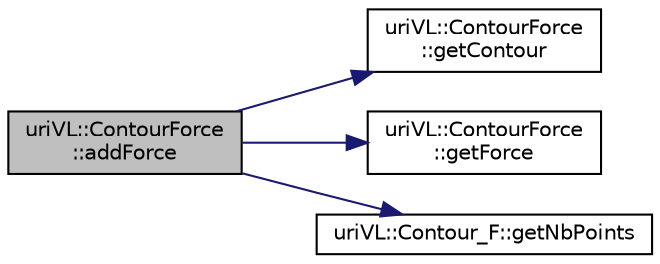 digraph "uriVL::ContourForce::addForce"
{
  edge [fontname="Helvetica",fontsize="10",labelfontname="Helvetica",labelfontsize="10"];
  node [fontname="Helvetica",fontsize="10",shape=record];
  rankdir="LR";
  Node1 [label="uriVL::ContourForce\l::addForce",height=0.2,width=0.4,color="black", fillcolor="grey75", style="filled", fontcolor="black"];
  Node1 -> Node2 [color="midnightblue",fontsize="10",style="solid",fontname="Helvetica"];
  Node2 [label="uriVL::ContourForce\l::getContour",height=0.2,width=0.4,color="black", fillcolor="white", style="filled",URL="$classuriVL_1_1ContourForce.html#a0a645c4f5106656ddf2b4ec78bca1cec",tooltip="Returns a read-only pointer to the contour force&#39;s geometric contour (list of points) ..."];
  Node1 -> Node3 [color="midnightblue",fontsize="10",style="solid",fontname="Helvetica"];
  Node3 [label="uriVL::ContourForce\l::getForce",height=0.2,width=0.4,color="black", fillcolor="white", style="filled",URL="$classuriVL_1_1ContourForce.html#a3feabd49930e13e8d29c0e4f90bc0541",tooltip="Returns a writable pointer to the contour force&#39;s geometric contour (list of points) ..."];
  Node1 -> Node4 [color="midnightblue",fontsize="10",style="solid",fontname="Helvetica"];
  Node4 [label="uriVL::Contour_F::getNbPoints",height=0.2,width=0.4,color="black", fillcolor="white", style="filled",URL="$classuriVL_1_1Contour__F.html#aa0b25033e2deeffcce76f9f5230d1f7e",tooltip="Gives the number of points along the contour. "];
}
